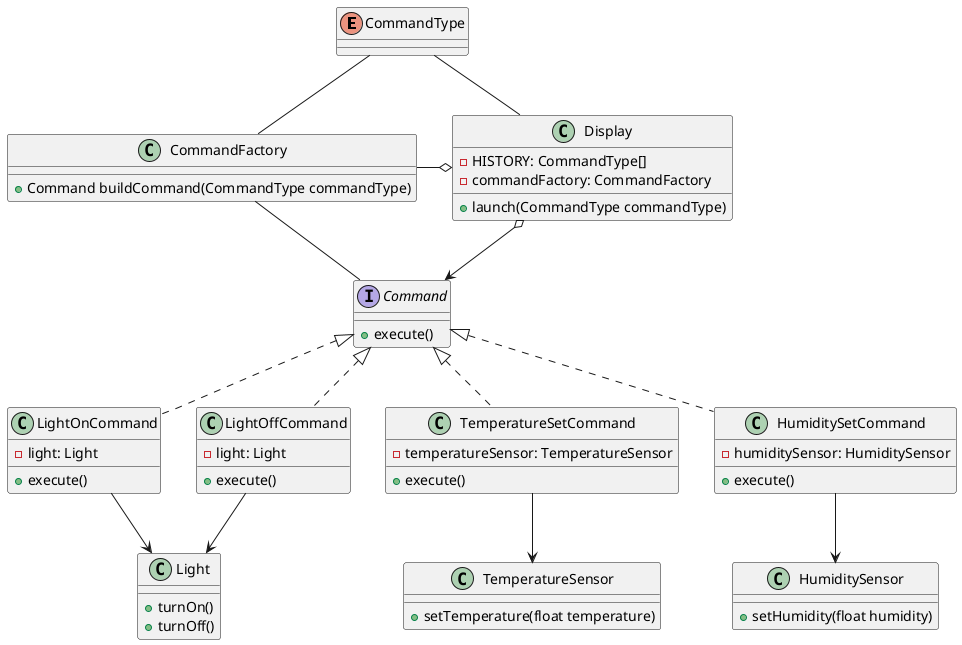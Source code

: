 @startuml

enum CommandType    

interface Command {
    + execute()
}

class LightOnCommand {
    - light: Light
    + execute()
}

class LightOffCommand {
    - light: Light
    + execute()
}

class TemperatureSetCommand {
    - temperatureSensor: TemperatureSensor
    + execute()
}

class HumiditySetCommand {
    - humiditySensor: HumiditySensor
    + execute()
}

class Light {
    + turnOn()
    + turnOff()
}

class TemperatureSensor {
    + setTemperature(float temperature)
}

class HumiditySensor {
    + setHumidity(float humidity)
}

class Display {
    - HISTORY: CommandType[]
    - commandFactory: CommandFactory
    + launch(CommandType commandType)
}

class CommandFactory {
    + Command buildCommand(CommandType commandType)
}

Display o-left- CommandFactory
Display o--> Command
Display -up- CommandType
CommandFactory -up- CommandType
CommandFactory -- Command
Command <|.. LightOnCommand
Command <|.. LightOffCommand
Command <|.. TemperatureSetCommand
Command <|.. HumiditySetCommand

LightOnCommand -down-> Light
LightOffCommand -down-> Light
TemperatureSetCommand -down-> TemperatureSensor
HumiditySetCommand -down-> HumiditySensor

@enduml
